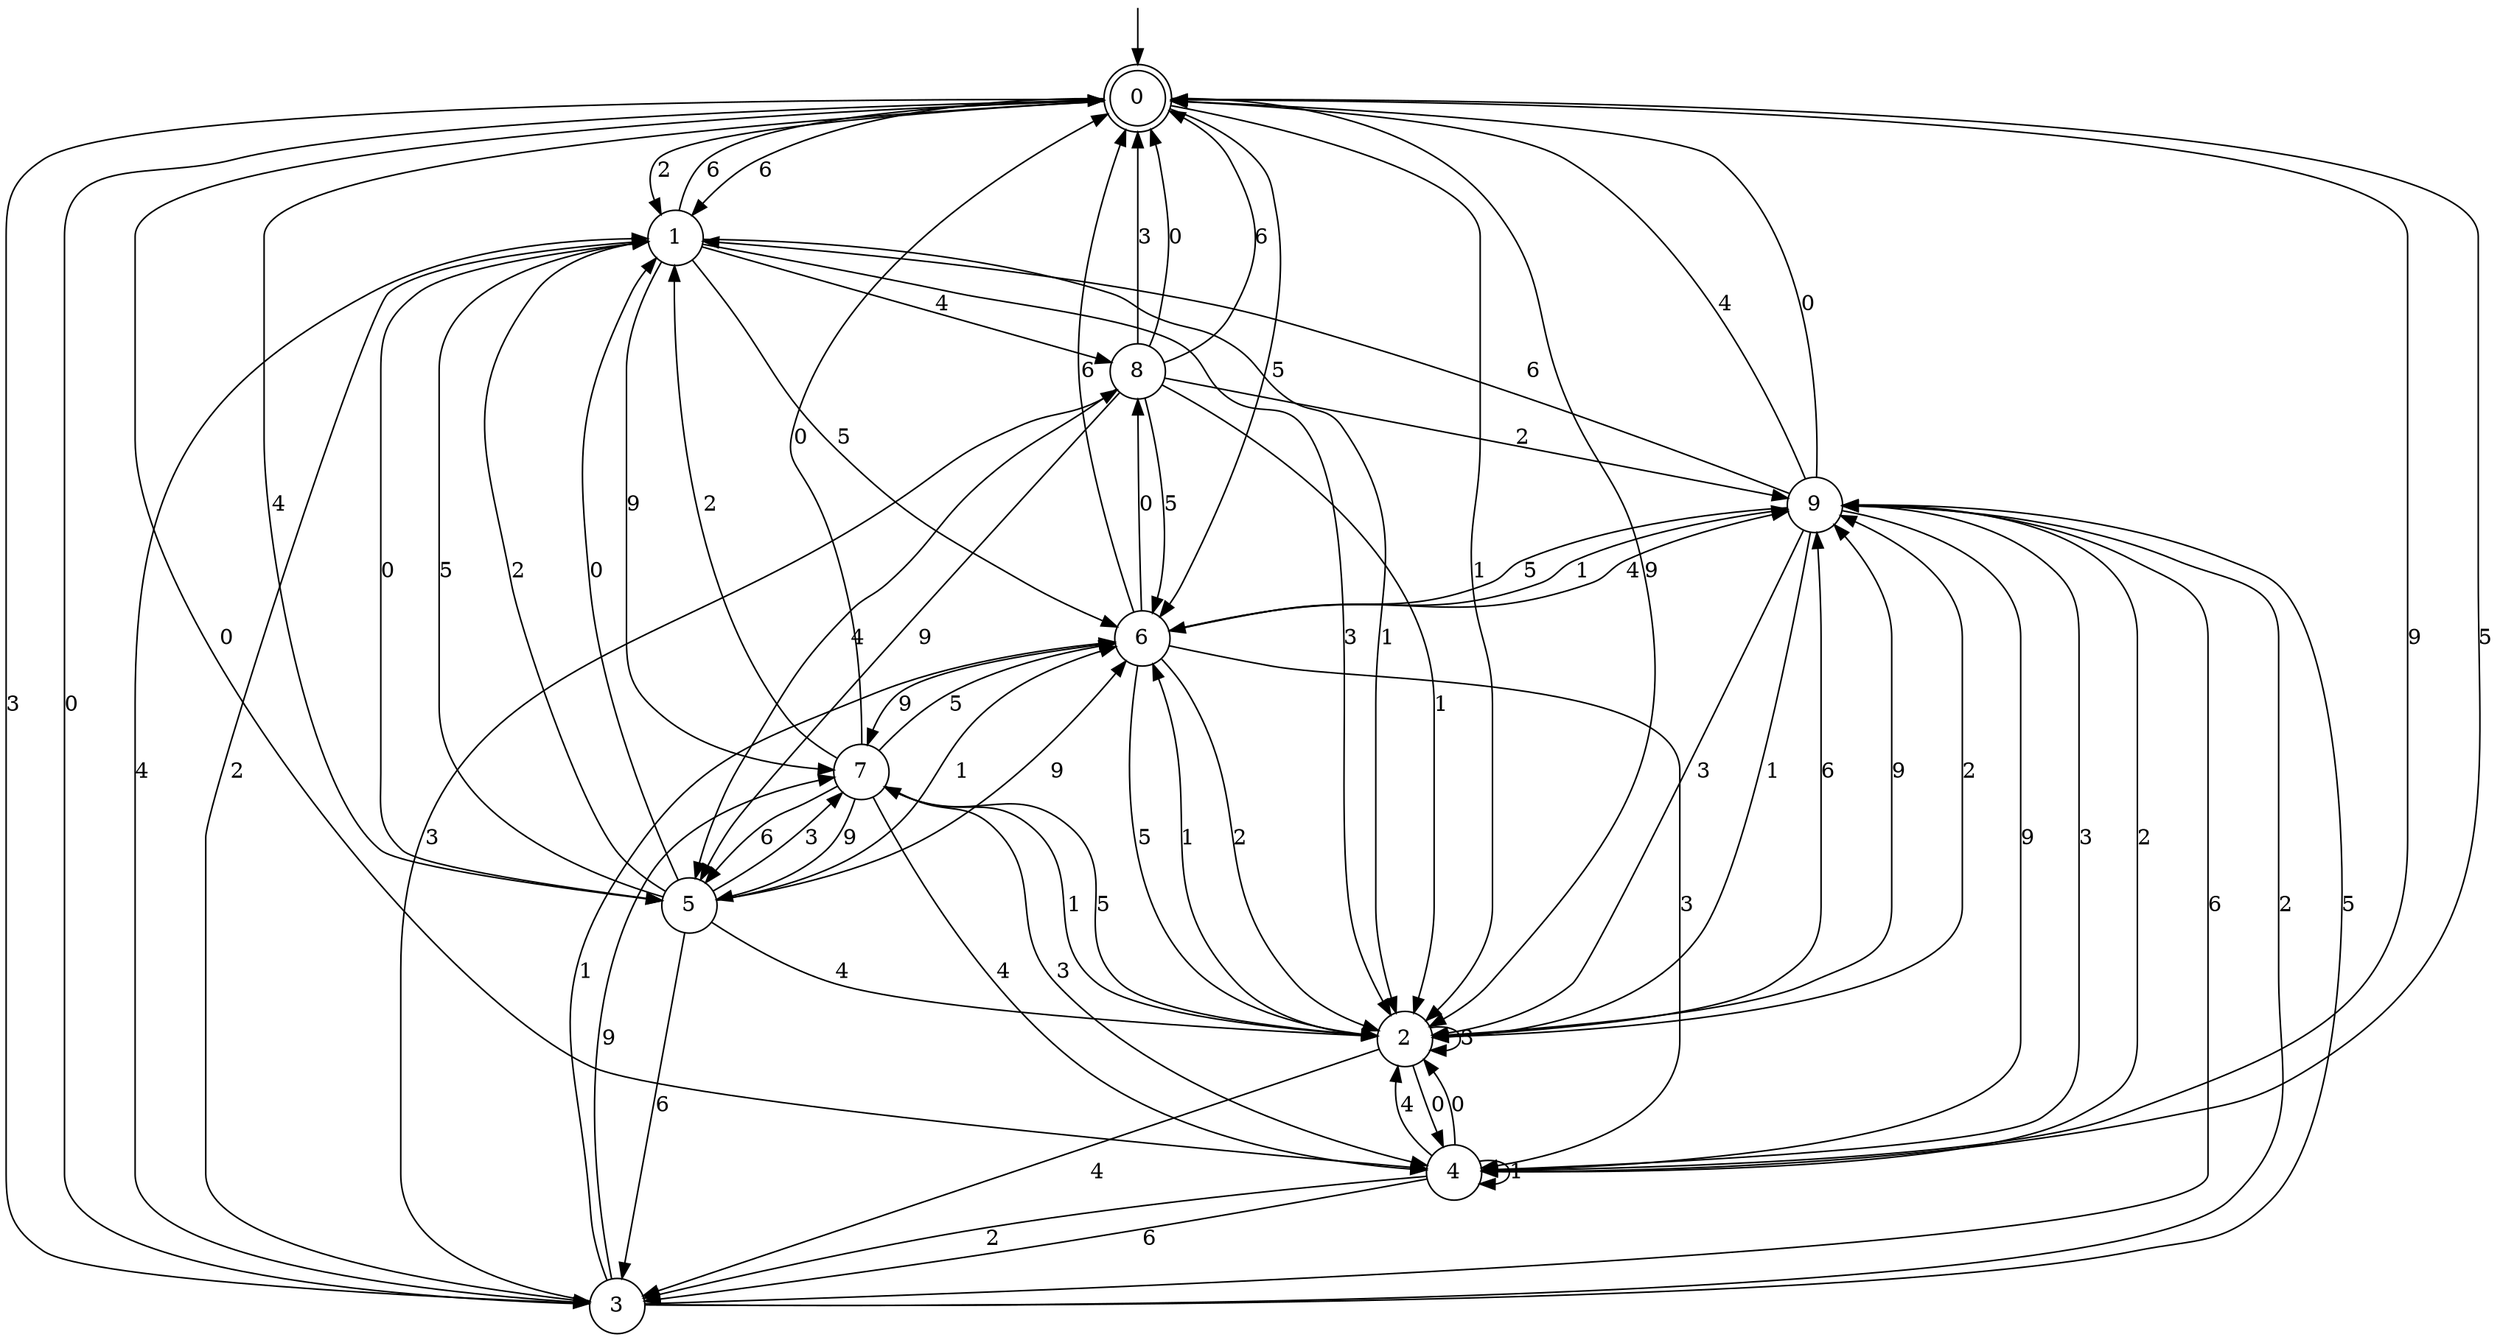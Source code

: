 digraph g {

	s0 [shape="doublecircle" label="0"];
	s1 [shape="circle" label="1"];
	s2 [shape="circle" label="2"];
	s3 [shape="circle" label="3"];
	s4 [shape="circle" label="4"];
	s5 [shape="circle" label="5"];
	s6 [shape="circle" label="6"];
	s7 [shape="circle" label="7"];
	s8 [shape="circle" label="8"];
	s9 [shape="circle" label="9"];
	s0 -> s1 [label="6"];
	s0 -> s2 [label="1"];
	s0 -> s3 [label="3"];
	s0 -> s2 [label="9"];
	s0 -> s1 [label="2"];
	s0 -> s4 [label="0"];
	s0 -> s5 [label="4"];
	s0 -> s6 [label="5"];
	s1 -> s0 [label="6"];
	s1 -> s2 [label="1"];
	s1 -> s2 [label="3"];
	s1 -> s7 [label="9"];
	s1 -> s3 [label="2"];
	s1 -> s5 [label="0"];
	s1 -> s8 [label="4"];
	s1 -> s6 [label="5"];
	s2 -> s9 [label="6"];
	s2 -> s6 [label="1"];
	s2 -> s2 [label="3"];
	s2 -> s9 [label="9"];
	s2 -> s9 [label="2"];
	s2 -> s4 [label="0"];
	s2 -> s3 [label="4"];
	s2 -> s7 [label="5"];
	s3 -> s9 [label="6"];
	s3 -> s6 [label="1"];
	s3 -> s8 [label="3"];
	s3 -> s7 [label="9"];
	s3 -> s9 [label="2"];
	s3 -> s0 [label="0"];
	s3 -> s1 [label="4"];
	s3 -> s9 [label="5"];
	s4 -> s3 [label="6"];
	s4 -> s4 [label="1"];
	s4 -> s9 [label="3"];
	s4 -> s0 [label="9"];
	s4 -> s3 [label="2"];
	s4 -> s2 [label="0"];
	s4 -> s2 [label="4"];
	s4 -> s0 [label="5"];
	s5 -> s3 [label="6"];
	s5 -> s6 [label="1"];
	s5 -> s7 [label="3"];
	s5 -> s6 [label="9"];
	s5 -> s1 [label="2"];
	s5 -> s1 [label="0"];
	s5 -> s2 [label="4"];
	s5 -> s1 [label="5"];
	s6 -> s0 [label="6"];
	s6 -> s9 [label="1"];
	s6 -> s4 [label="3"];
	s6 -> s7 [label="9"];
	s6 -> s2 [label="2"];
	s6 -> s8 [label="0"];
	s6 -> s9 [label="4"];
	s6 -> s2 [label="5"];
	s7 -> s5 [label="6"];
	s7 -> s2 [label="1"];
	s7 -> s4 [label="3"];
	s7 -> s5 [label="9"];
	s7 -> s1 [label="2"];
	s7 -> s0 [label="0"];
	s7 -> s4 [label="4"];
	s7 -> s6 [label="5"];
	s8 -> s0 [label="6"];
	s8 -> s2 [label="1"];
	s8 -> s0 [label="3"];
	s8 -> s5 [label="9"];
	s8 -> s9 [label="2"];
	s8 -> s0 [label="0"];
	s8 -> s5 [label="4"];
	s8 -> s6 [label="5"];
	s9 -> s1 [label="6"];
	s9 -> s2 [label="1"];
	s9 -> s2 [label="3"];
	s9 -> s4 [label="9"];
	s9 -> s4 [label="2"];
	s9 -> s0 [label="0"];
	s9 -> s0 [label="4"];
	s9 -> s6 [label="5"];

__start0 [label="" shape="none" width="0" height="0"];
__start0 -> s0;

}
